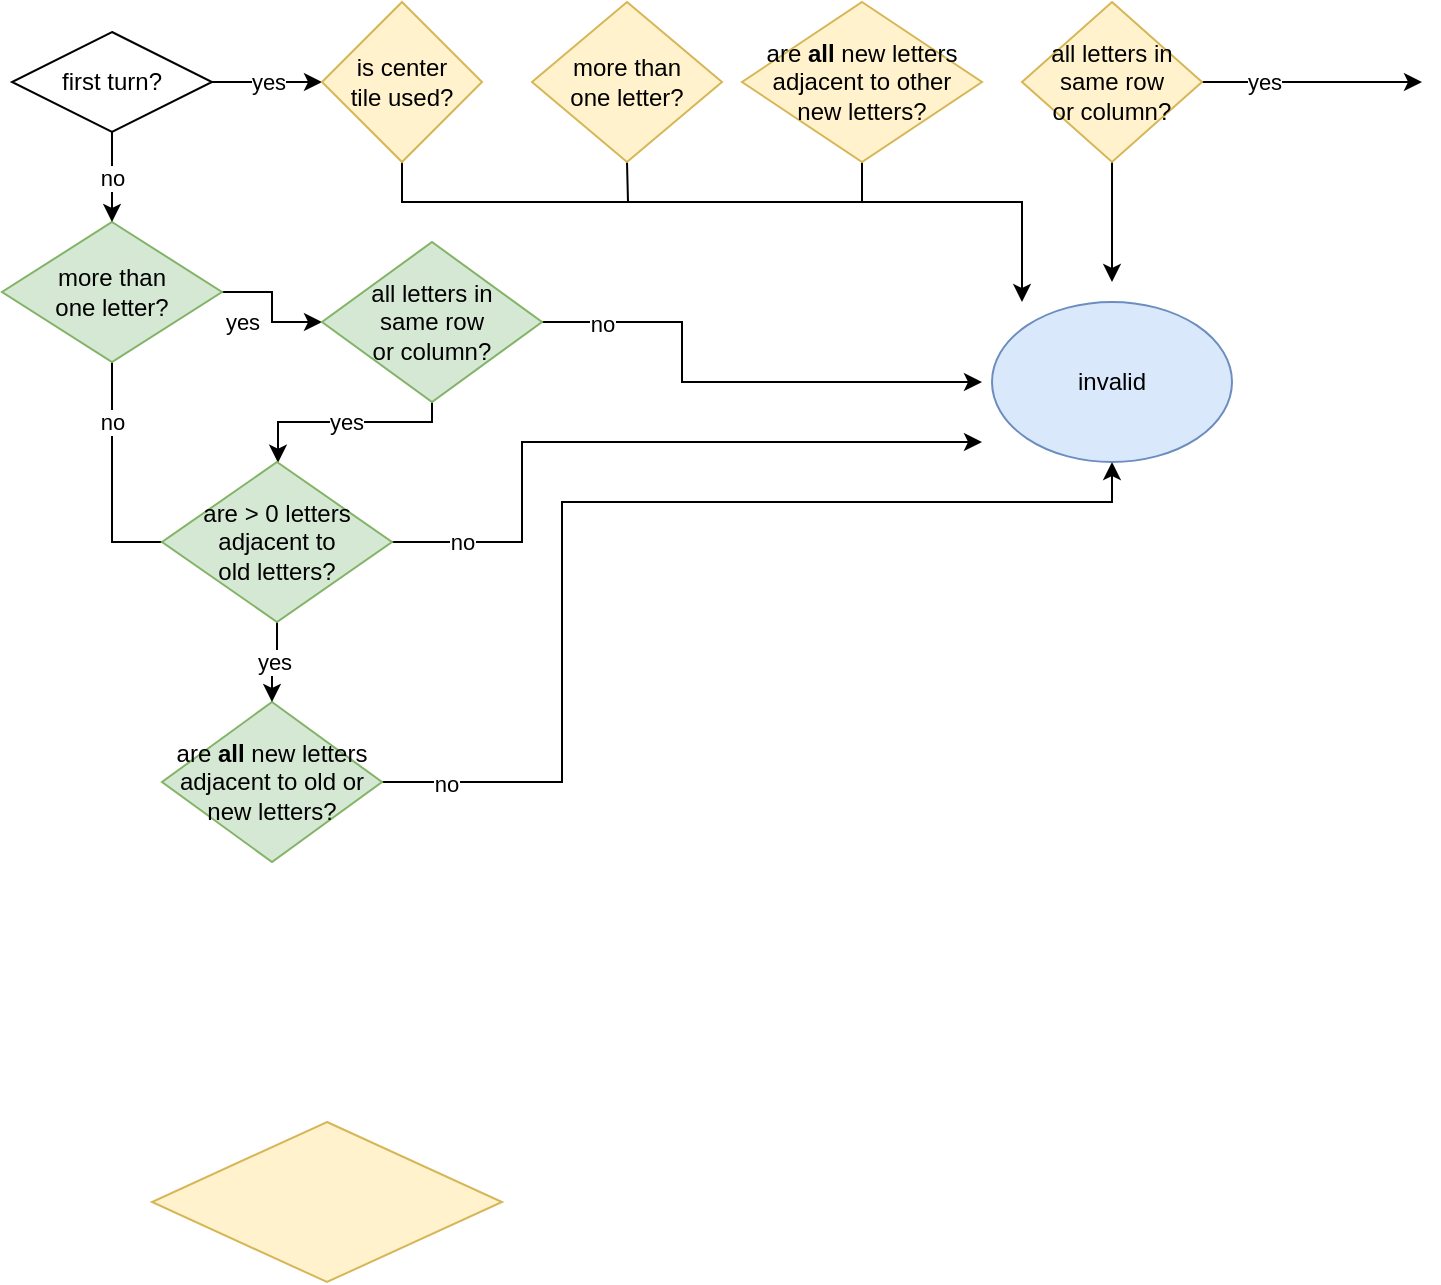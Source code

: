 <mxfile version="14.5.3" type="github"><diagram id="KmPHyXRd9AAnZFTOhBj1" name="Page-1"><mxGraphModel dx="1629" dy="514" grid="1" gridSize="10" guides="1" tooltips="1" connect="1" arrows="1" fold="1" page="1" pageScale="1" pageWidth="850" pageHeight="1100" math="0" shadow="0"><root><mxCell id="0"/><mxCell id="1" parent="0"/><mxCell id="SoHk7hT5f_enM3RVXxlu-56" value="yes" style="edgeStyle=orthogonalEdgeStyle;rounded=0;orthogonalLoop=1;jettySize=auto;html=1;" edge="1" parent="1" source="SoHk7hT5f_enM3RVXxlu-1" target="SoHk7hT5f_enM3RVXxlu-7"><mxGeometry x="0.231" y="-15" relative="1" as="geometry"><mxPoint x="-15" y="-15" as="offset"/></mxGeometry></mxCell><mxCell id="SoHk7hT5f_enM3RVXxlu-63" style="edgeStyle=orthogonalEdgeStyle;rounded=0;orthogonalLoop=1;jettySize=auto;html=1;" edge="1" parent="1" source="SoHk7hT5f_enM3RVXxlu-1"><mxGeometry relative="1" as="geometry"><mxPoint x="110" y="270" as="targetPoint"/><Array as="points"><mxPoint x="-25" y="270"/></Array></mxGeometry></mxCell><mxCell id="SoHk7hT5f_enM3RVXxlu-64" value="no" style="edgeLabel;html=1;align=center;verticalAlign=middle;resizable=0;points=[];" vertex="1" connectable="0" parent="SoHk7hT5f_enM3RVXxlu-63"><mxGeometry x="0.129" y="-3" relative="1" as="geometry"><mxPoint x="-37" y="-63" as="offset"/></mxGeometry></mxCell><mxCell id="SoHk7hT5f_enM3RVXxlu-1" value="more than &lt;br&gt;one letter?" style="rhombus;whiteSpace=wrap;html=1;fillColor=#d5e8d4;strokeColor=#82b366;" vertex="1" parent="1"><mxGeometry x="-80" y="110" width="110" height="70" as="geometry"/></mxCell><mxCell id="SoHk7hT5f_enM3RVXxlu-65" value="yes" style="edgeStyle=orthogonalEdgeStyle;rounded=0;orthogonalLoop=1;jettySize=auto;html=1;" edge="1" parent="1" source="SoHk7hT5f_enM3RVXxlu-7" target="SoHk7hT5f_enM3RVXxlu-38"><mxGeometry relative="1" as="geometry"><Array as="points"><mxPoint x="135" y="210"/><mxPoint x="58" y="210"/></Array></mxGeometry></mxCell><mxCell id="SoHk7hT5f_enM3RVXxlu-77" style="edgeStyle=orthogonalEdgeStyle;rounded=0;orthogonalLoop=1;jettySize=auto;html=1;startArrow=none;startFill=0;endArrow=classic;endFill=1;exitX=1;exitY=0.5;exitDx=0;exitDy=0;" edge="1" parent="1" source="SoHk7hT5f_enM3RVXxlu-7"><mxGeometry relative="1" as="geometry"><mxPoint x="410" y="190" as="targetPoint"/><Array as="points"><mxPoint x="260" y="160"/><mxPoint x="260" y="190"/></Array></mxGeometry></mxCell><mxCell id="SoHk7hT5f_enM3RVXxlu-79" value="no" style="edgeLabel;html=1;align=center;verticalAlign=middle;resizable=0;points=[];" vertex="1" connectable="0" parent="SoHk7hT5f_enM3RVXxlu-77"><mxGeometry x="-0.286" y="-1" relative="1" as="geometry"><mxPoint x="-39" y="-19" as="offset"/></mxGeometry></mxCell><mxCell id="SoHk7hT5f_enM3RVXxlu-7" value="all letters in &lt;br&gt;same row &lt;br&gt;or column?" style="rhombus;whiteSpace=wrap;html=1;fillColor=#d5e8d4;strokeColor=#82b366;" vertex="1" parent="1"><mxGeometry x="80" y="120" width="110" height="80" as="geometry"/></mxCell><mxCell id="SoHk7hT5f_enM3RVXxlu-81" style="edgeStyle=orthogonalEdgeStyle;rounded=0;orthogonalLoop=1;jettySize=auto;html=1;startArrow=none;startFill=0;endArrow=classic;endFill=1;" edge="1" parent="1" source="SoHk7hT5f_enM3RVXxlu-9" target="SoHk7hT5f_enM3RVXxlu-15"><mxGeometry relative="1" as="geometry"><mxPoint x="430" y="250" as="targetPoint"/><Array as="points"><mxPoint x="200" y="390"/><mxPoint x="200" y="250"/><mxPoint x="475" y="250"/></Array></mxGeometry></mxCell><mxCell id="SoHk7hT5f_enM3RVXxlu-82" value="no" style="edgeLabel;html=1;align=center;verticalAlign=middle;resizable=0;points=[];" vertex="1" connectable="0" parent="SoHk7hT5f_enM3RVXxlu-81"><mxGeometry x="-0.878" y="-1" relative="1" as="geometry"><mxPoint as="offset"/></mxGeometry></mxCell><mxCell id="SoHk7hT5f_enM3RVXxlu-9" value="are &lt;b&gt;all&lt;/b&gt; new letters &lt;br&gt;adjacent to old or &lt;br&gt;new letters?" style="rhombus;whiteSpace=wrap;html=1;fillColor=#d5e8d4;strokeColor=#82b366;" vertex="1" parent="1"><mxGeometry y="350" width="110" height="80" as="geometry"/></mxCell><mxCell id="SoHk7hT5f_enM3RVXxlu-10" value="" style="rhombus;whiteSpace=wrap;html=1;fillColor=#fff2cc;strokeColor=#d6b656;" vertex="1" parent="1"><mxGeometry x="-5" y="560" width="175" height="80" as="geometry"/></mxCell><mxCell id="SoHk7hT5f_enM3RVXxlu-15" value="invalid" style="ellipse;whiteSpace=wrap;html=1;fillColor=#dae8fc;strokeColor=#6c8ebf;" vertex="1" parent="1"><mxGeometry x="415" y="150" width="120" height="80" as="geometry"/></mxCell><mxCell id="SoHk7hT5f_enM3RVXxlu-67" value="no" style="edgeStyle=orthogonalEdgeStyle;rounded=0;orthogonalLoop=1;jettySize=auto;html=1;" edge="1" parent="1" source="SoHk7hT5f_enM3RVXxlu-22" target="SoHk7hT5f_enM3RVXxlu-1"><mxGeometry relative="1" as="geometry"/></mxCell><mxCell id="SoHk7hT5f_enM3RVXxlu-68" value="yes" style="edgeStyle=orthogonalEdgeStyle;rounded=0;orthogonalLoop=1;jettySize=auto;html=1;" edge="1" parent="1" source="SoHk7hT5f_enM3RVXxlu-22" target="SoHk7hT5f_enM3RVXxlu-11"><mxGeometry relative="1" as="geometry"/></mxCell><mxCell id="SoHk7hT5f_enM3RVXxlu-22" value="first turn?" style="rhombus;whiteSpace=wrap;html=1;" vertex="1" parent="1"><mxGeometry x="-75" y="15" width="100" height="50" as="geometry"/></mxCell><mxCell id="SoHk7hT5f_enM3RVXxlu-69" value="" style="edgeStyle=orthogonalEdgeStyle;rounded=0;orthogonalLoop=1;jettySize=auto;html=1;" edge="1" parent="1" source="SoHk7hT5f_enM3RVXxlu-11"><mxGeometry relative="1" as="geometry"><mxPoint x="430" y="150" as="targetPoint"/><Array as="points"><mxPoint x="120" y="100"/><mxPoint x="430" y="100"/></Array></mxGeometry></mxCell><mxCell id="SoHk7hT5f_enM3RVXxlu-11" value="is center &lt;br&gt;tile used?" style="rhombus;whiteSpace=wrap;html=1;fillColor=#fff2cc;strokeColor=#d6b656;" vertex="1" parent="1"><mxGeometry x="80" width="80" height="80" as="geometry"/></mxCell><mxCell id="SoHk7hT5f_enM3RVXxlu-66" value="yes" style="edgeStyle=orthogonalEdgeStyle;rounded=0;orthogonalLoop=1;jettySize=auto;html=1;" edge="1" parent="1" source="SoHk7hT5f_enM3RVXxlu-38" target="SoHk7hT5f_enM3RVXxlu-9"><mxGeometry relative="1" as="geometry"/></mxCell><mxCell id="SoHk7hT5f_enM3RVXxlu-78" style="edgeStyle=orthogonalEdgeStyle;rounded=0;orthogonalLoop=1;jettySize=auto;html=1;startArrow=none;startFill=0;endArrow=classic;endFill=1;" edge="1" parent="1" source="SoHk7hT5f_enM3RVXxlu-38"><mxGeometry relative="1" as="geometry"><mxPoint x="410" y="220" as="targetPoint"/><Array as="points"><mxPoint x="180" y="270"/><mxPoint x="180" y="220"/></Array></mxGeometry></mxCell><mxCell id="SoHk7hT5f_enM3RVXxlu-80" value="no" style="edgeLabel;html=1;align=center;verticalAlign=middle;resizable=0;points=[];" vertex="1" connectable="0" parent="SoHk7hT5f_enM3RVXxlu-78"><mxGeometry x="0.084" y="2" relative="1" as="geometry"><mxPoint x="-102" y="52" as="offset"/></mxGeometry></mxCell><mxCell id="SoHk7hT5f_enM3RVXxlu-38" value="are &amp;gt; 0 letters&lt;br&gt;adjacent to &lt;br&gt;old letters?" style="rhombus;whiteSpace=wrap;html=1;fillColor=#d5e8d4;strokeColor=#82b366;" vertex="1" parent="1"><mxGeometry y="230" width="115" height="80" as="geometry"/></mxCell><mxCell id="SoHk7hT5f_enM3RVXxlu-71" style="edgeStyle=orthogonalEdgeStyle;rounded=0;orthogonalLoop=1;jettySize=auto;html=1;exitX=0.5;exitY=1;exitDx=0;exitDy=0;startArrow=none;startFill=0;endArrow=none;endFill=0;" edge="1" parent="1" source="SoHk7hT5f_enM3RVXxlu-42"><mxGeometry relative="1" as="geometry"><mxPoint x="350" y="100" as="targetPoint"/></mxGeometry></mxCell><mxCell id="SoHk7hT5f_enM3RVXxlu-42" value="are &lt;b&gt;all&lt;/b&gt; new letters &lt;br&gt;adjacent to other&lt;br&gt;new letters?" style="rhombus;whiteSpace=wrap;html=1;fillColor=#fff2cc;strokeColor=#d6b656;" vertex="1" parent="1"><mxGeometry x="290" width="120" height="80" as="geometry"/></mxCell><mxCell id="SoHk7hT5f_enM3RVXxlu-70" style="edgeStyle=orthogonalEdgeStyle;rounded=0;orthogonalLoop=1;jettySize=auto;html=1;exitX=0.5;exitY=1;exitDx=0;exitDy=0;endArrow=none;endFill=0;" edge="1" parent="1" source="SoHk7hT5f_enM3RVXxlu-53"><mxGeometry relative="1" as="geometry"><mxPoint x="233" y="100" as="targetPoint"/></mxGeometry></mxCell><mxCell id="SoHk7hT5f_enM3RVXxlu-53" value="more than &lt;br&gt;one letter?" style="rhombus;whiteSpace=wrap;html=1;fillColor=#fff2cc;strokeColor=#d6b656;" vertex="1" parent="1"><mxGeometry x="185" width="95" height="80" as="geometry"/></mxCell><mxCell id="SoHk7hT5f_enM3RVXxlu-72" style="edgeStyle=orthogonalEdgeStyle;rounded=0;orthogonalLoop=1;jettySize=auto;html=1;exitX=0.5;exitY=1;exitDx=0;exitDy=0;" edge="1" parent="1" source="SoHk7hT5f_enM3RVXxlu-54"><mxGeometry relative="1" as="geometry"><mxPoint x="475" y="140" as="targetPoint"/></mxGeometry></mxCell><mxCell id="SoHk7hT5f_enM3RVXxlu-74" style="edgeStyle=orthogonalEdgeStyle;rounded=0;orthogonalLoop=1;jettySize=auto;html=1;exitX=1;exitY=0.5;exitDx=0;exitDy=0;startArrow=none;startFill=0;endArrow=classic;endFill=1;" edge="1" parent="1" source="SoHk7hT5f_enM3RVXxlu-54"><mxGeometry relative="1" as="geometry"><mxPoint x="630" y="40" as="targetPoint"/></mxGeometry></mxCell><mxCell id="SoHk7hT5f_enM3RVXxlu-75" value="yes" style="edgeLabel;html=1;align=center;verticalAlign=middle;resizable=0;points=[];" vertex="1" connectable="0" parent="SoHk7hT5f_enM3RVXxlu-74"><mxGeometry x="-0.436" relative="1" as="geometry"><mxPoint as="offset"/></mxGeometry></mxCell><mxCell id="SoHk7hT5f_enM3RVXxlu-54" value="all letters in &lt;br&gt;same row &lt;br&gt;or column?" style="rhombus;whiteSpace=wrap;html=1;fillColor=#fff2cc;strokeColor=#d6b656;" vertex="1" parent="1"><mxGeometry x="430" width="90" height="80" as="geometry"/></mxCell></root></mxGraphModel></diagram></mxfile>